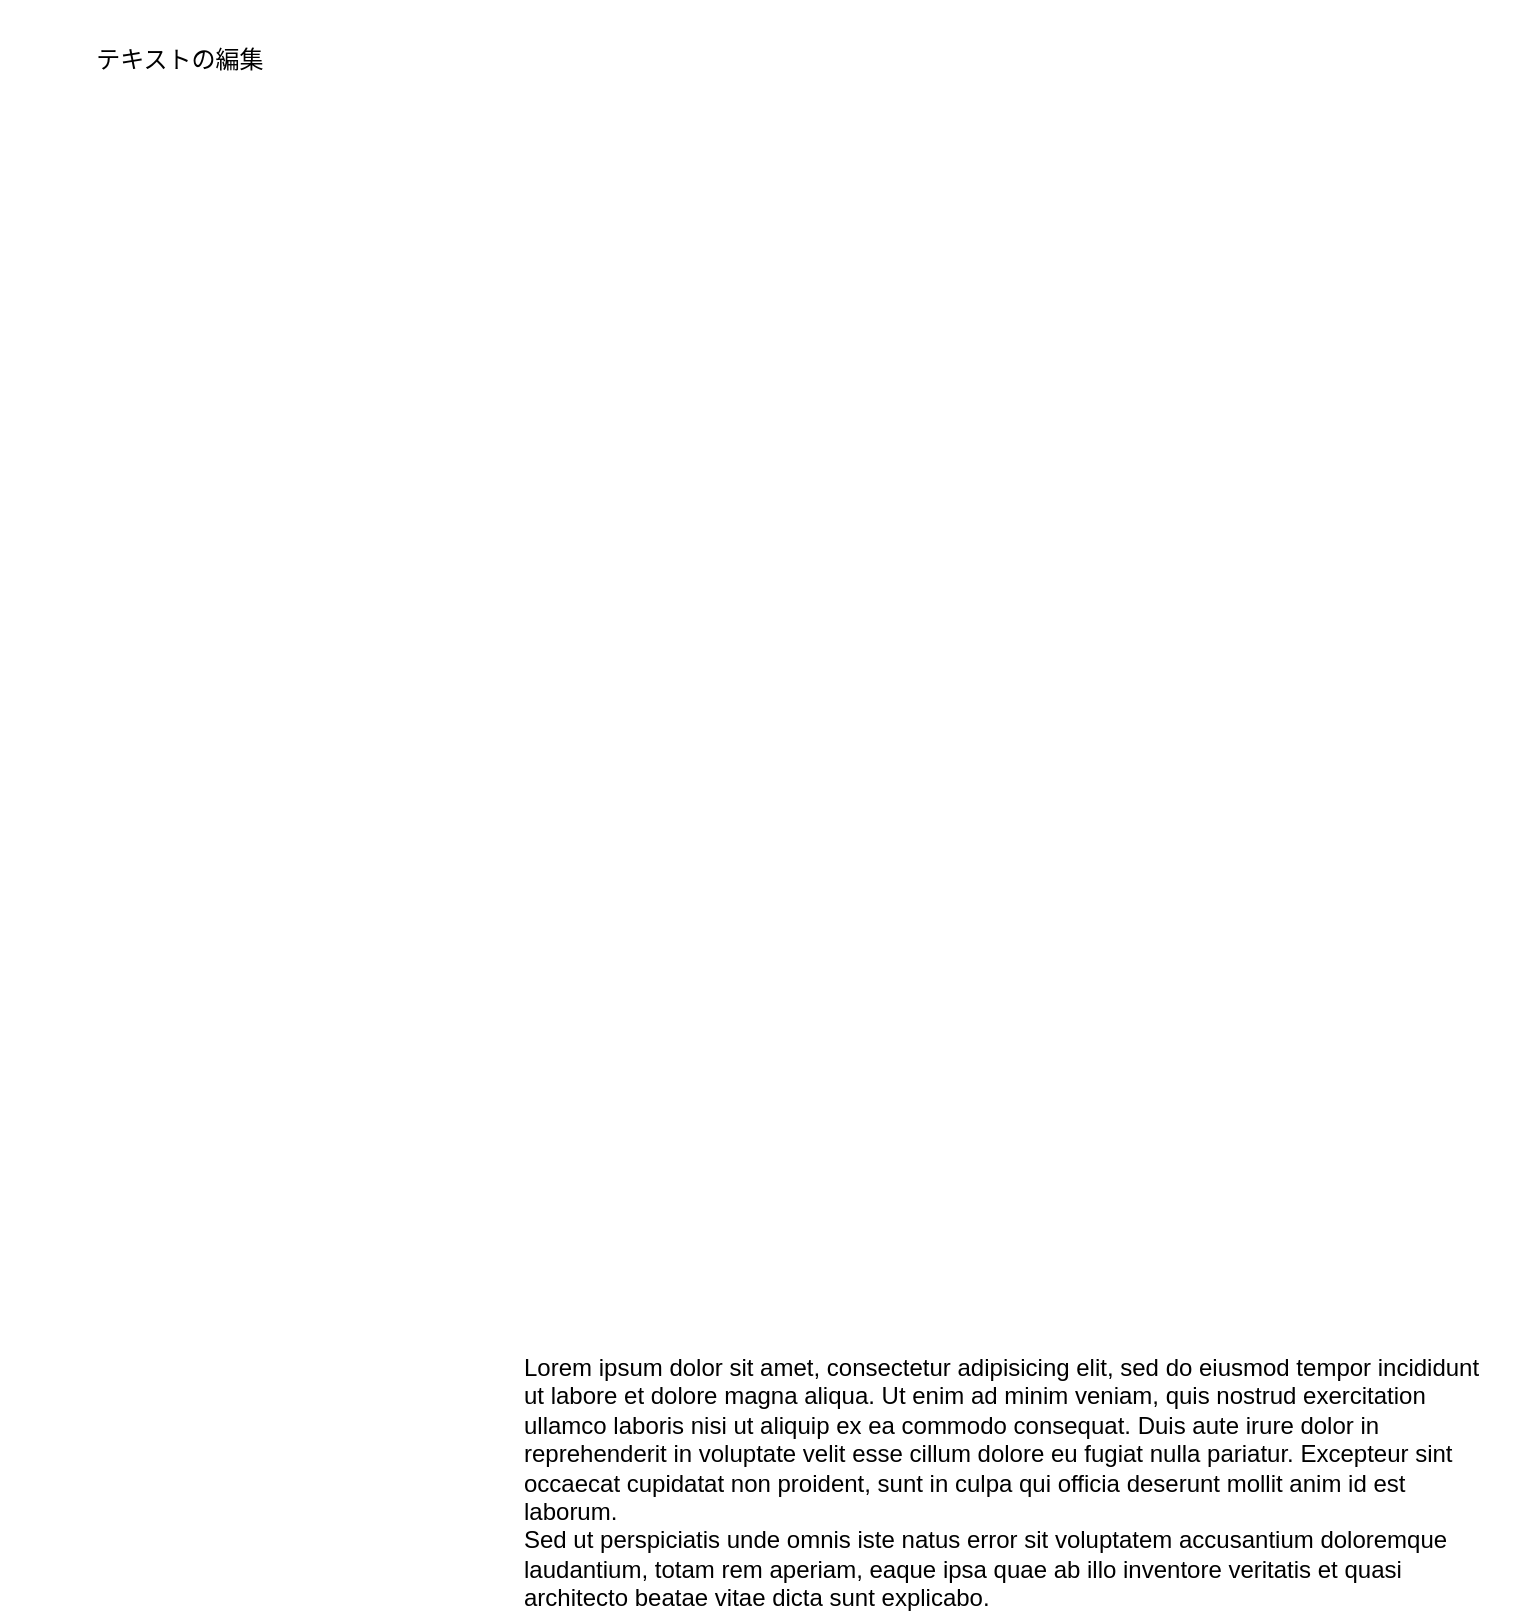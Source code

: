 <mxfile version="13.1.3">
    <diagram name="Page-1" id="2cc2dc42-3aac-f2a9-1cec-7a8b7cbee084">
        <mxGraphModel dx="772" dy="754" grid="1" gridSize="10" guides="1" tooltips="1" connect="1" arrows="1" fold="1" page="1" pageScale="1" pageWidth="1100" pageHeight="850" background="#ffffff" math="0" shadow="0">
            <root>
                <mxCell id="0"/>
                <mxCell id="1" parent="0"/>
                <mxCell id="7026571954dc6520-36" value="Lorem ipsum dolor sit amet, consectetur adipisicing elit, sed do eiusmod tempor incididunt ut labore et dolore magna aliqua. Ut enim ad minim veniam, quis nostrud exercitation ullamco laboris nisi ut aliquip ex ea commodo consequat. Duis aute irure dolor in reprehenderit in voluptate velit esse cillum dolore eu fugiat nulla pariatur. Excepteur sint occaecat cupidatat non proident, sunt in culpa qui officia deserunt mollit anim id est laborum.&lt;br&gt;Sed ut perspiciatis unde omnis iste natus error sit voluptatem accusantium doloremque laudantium, totam rem aperiam, eaque ipsa quae ab illo inventore veritatis et quasi architecto beatae vitae dicta sunt explicabo.&amp;nbsp;" style="text;spacingTop=-5;whiteSpace=wrap;html=1;align=left;fontSize=12;fontFamily=Helvetica;fillColor=none;strokeColor=none;rounded=0;shadow=1;labelBackgroundColor=none;" parent="1" vertex="1">
                    <mxGeometry x="300" y="705" width="490" height="125" as="geometry"/>
                </mxCell>
                <mxCell id="2" value="&lt;font color=&quot;#000000&quot;&gt;テキストの編集&lt;/font&gt;" style="text;html=1;strokeColor=none;fillColor=none;align=center;verticalAlign=middle;whiteSpace=wrap;rounded=0;" vertex="1" parent="1">
                    <mxGeometry x="40" y="30" width="180" height="60" as="geometry"/>
                </mxCell>
            </root>
        </mxGraphModel>
    </diagram>
</mxfile>